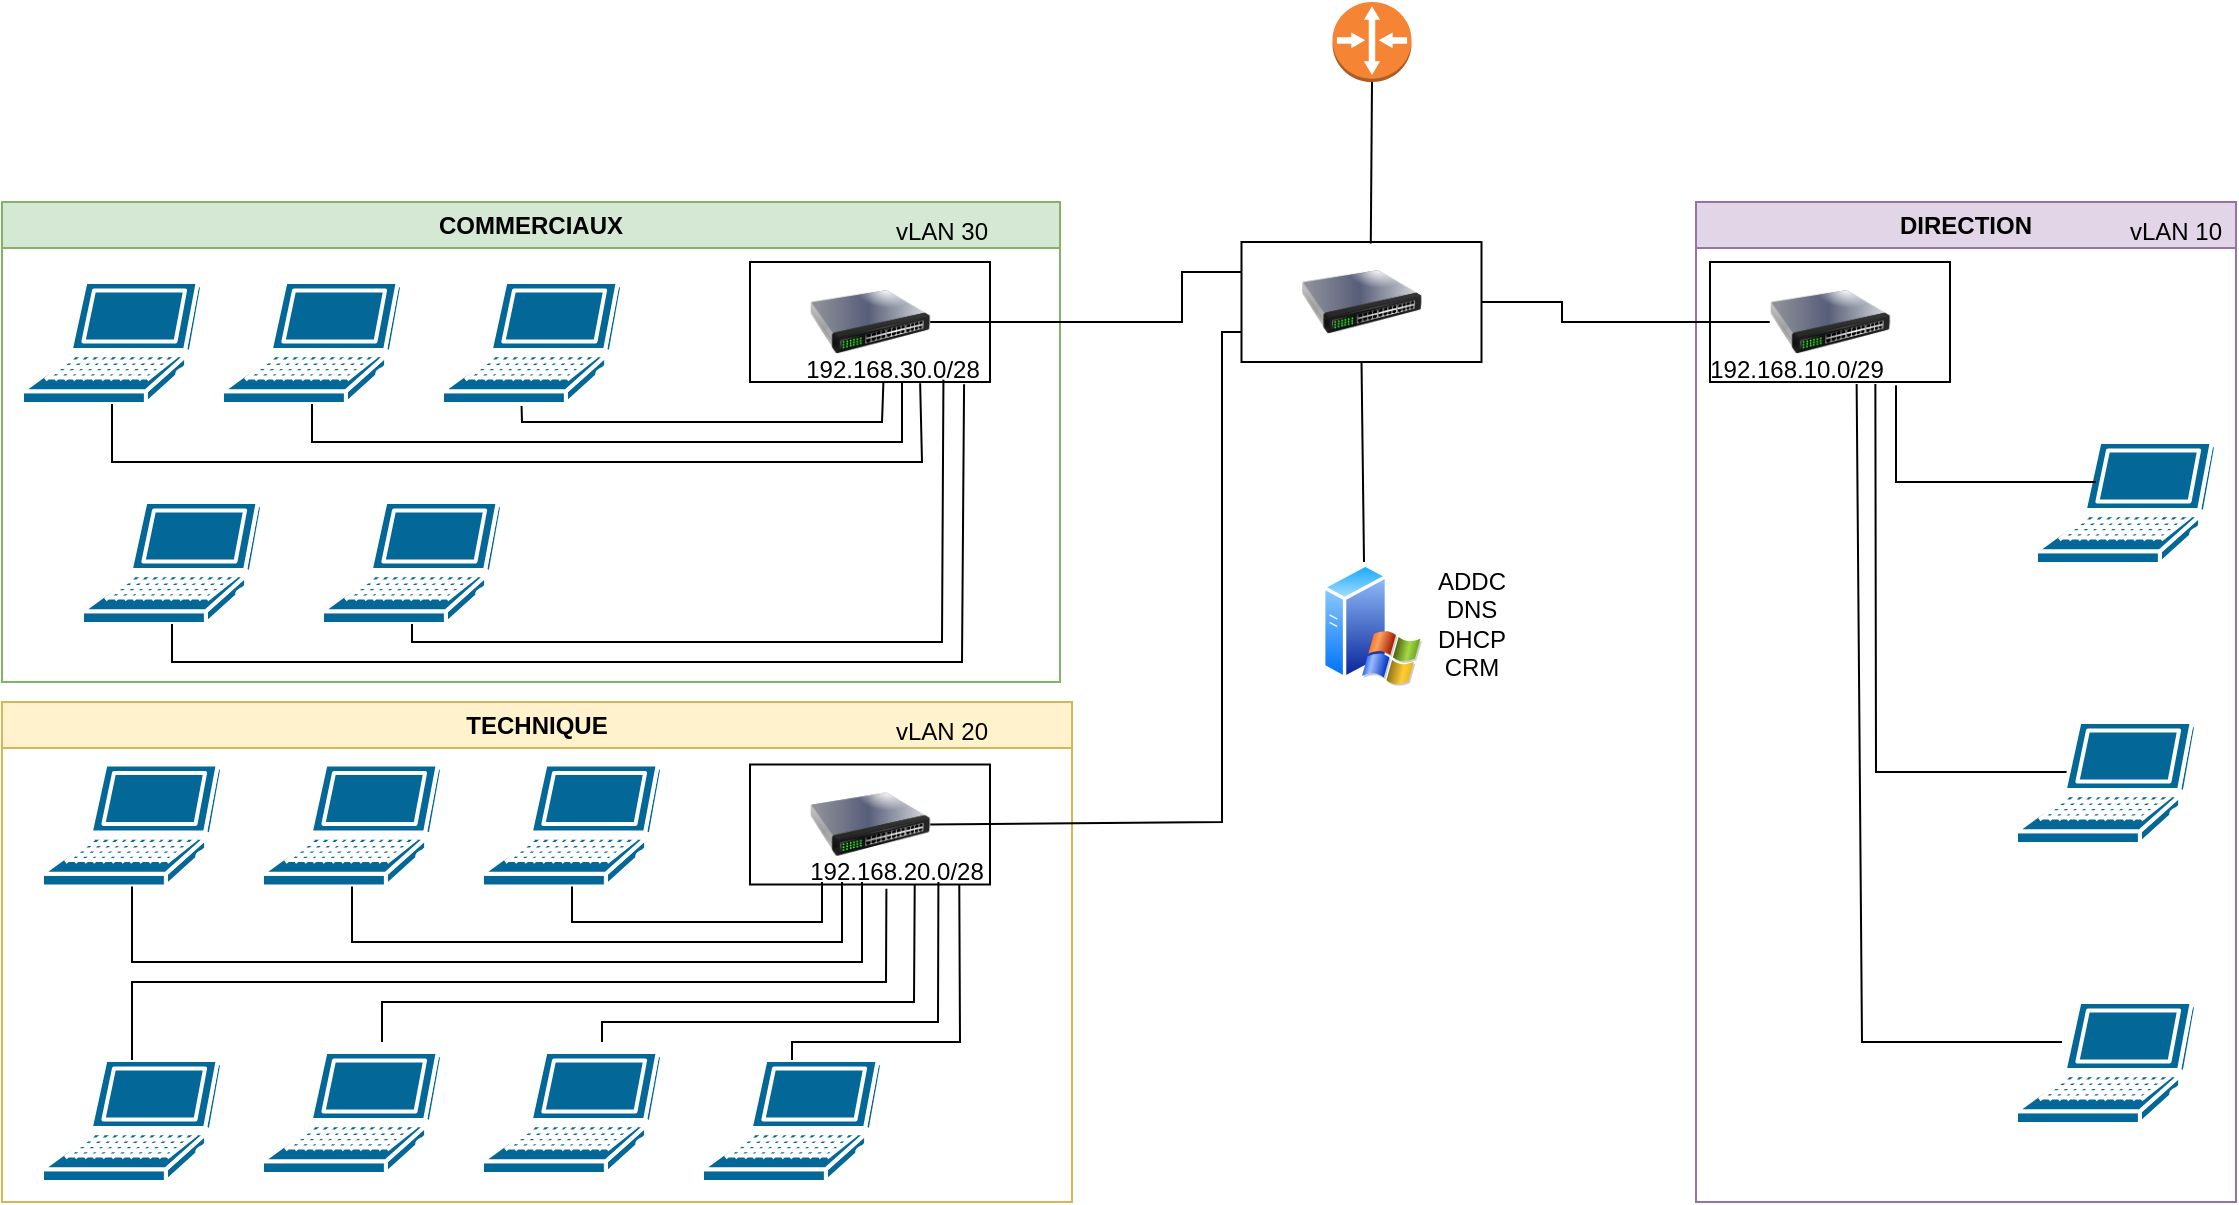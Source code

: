 <mxfile version="28.2.5">
  <diagram name="Page-1" id="rCw-91SYS45g8AwG7Hl7">
    <mxGraphModel dx="2486" dy="971" grid="1" gridSize="10" guides="1" tooltips="1" connect="1" arrows="1" fold="1" page="1" pageScale="1" pageWidth="827" pageHeight="1169" math="0" shadow="0">
      <root>
        <mxCell id="0" />
        <mxCell id="1" parent="0" />
        <mxCell id="mvIk7xRcZ7v5X-caC74H-51" value="" style="rounded=0;whiteSpace=wrap;html=1;" vertex="1" parent="1">
          <mxGeometry x="599.75" y="160" width="120" height="60" as="geometry" />
        </mxCell>
        <mxCell id="mvIk7xRcZ7v5X-caC74H-4" value="COMMERCIAUX" style="swimlane;whiteSpace=wrap;html=1;fillColor=#d5e8d4;strokeColor=#82b366;" vertex="1" parent="1">
          <mxGeometry x="-20" y="140" width="529" height="240" as="geometry" />
        </mxCell>
        <mxCell id="mvIk7xRcZ7v5X-caC74H-49" value="" style="rounded=0;whiteSpace=wrap;html=1;" vertex="1" parent="mvIk7xRcZ7v5X-caC74H-4">
          <mxGeometry x="374" y="30" width="120" height="60" as="geometry" />
        </mxCell>
        <mxCell id="mvIk7xRcZ7v5X-caC74H-11" value="" style="image;html=1;image=img/lib/clip_art/networking/Switch_128x128.png" vertex="1" parent="mvIk7xRcZ7v5X-caC74H-4">
          <mxGeometry x="403.88" y="30" width="60.25" height="60" as="geometry" />
        </mxCell>
        <mxCell id="mvIk7xRcZ7v5X-caC74H-21" value="" style="shape=mxgraph.cisco.computers_and_peripherals.laptop;html=1;pointerEvents=1;dashed=0;fillColor=#036897;strokeColor=#ffffff;strokeWidth=2;verticalLabelPosition=bottom;verticalAlign=top;align=center;outlineConnect=0;" vertex="1" parent="mvIk7xRcZ7v5X-caC74H-4">
          <mxGeometry x="10" y="40" width="90" height="61" as="geometry" />
        </mxCell>
        <mxCell id="mvIk7xRcZ7v5X-caC74H-22" value="" style="shape=mxgraph.cisco.computers_and_peripherals.laptop;html=1;pointerEvents=1;dashed=0;fillColor=#036897;strokeColor=#ffffff;strokeWidth=2;verticalLabelPosition=bottom;verticalAlign=top;align=center;outlineConnect=0;" vertex="1" parent="mvIk7xRcZ7v5X-caC74H-4">
          <mxGeometry x="110" y="40" width="90" height="61" as="geometry" />
        </mxCell>
        <mxCell id="mvIk7xRcZ7v5X-caC74H-23" value="" style="shape=mxgraph.cisco.computers_and_peripherals.laptop;html=1;pointerEvents=1;dashed=0;fillColor=#036897;strokeColor=#ffffff;strokeWidth=2;verticalLabelPosition=bottom;verticalAlign=top;align=center;outlineConnect=0;" vertex="1" parent="mvIk7xRcZ7v5X-caC74H-4">
          <mxGeometry x="40" y="150" width="90" height="61" as="geometry" />
        </mxCell>
        <mxCell id="mvIk7xRcZ7v5X-caC74H-24" value="" style="shape=mxgraph.cisco.computers_and_peripherals.laptop;html=1;pointerEvents=1;dashed=0;fillColor=#036897;strokeColor=#ffffff;strokeWidth=2;verticalLabelPosition=bottom;verticalAlign=top;align=center;outlineConnect=0;" vertex="1" parent="mvIk7xRcZ7v5X-caC74H-4">
          <mxGeometry x="160" y="150" width="90" height="61" as="geometry" />
        </mxCell>
        <mxCell id="mvIk7xRcZ7v5X-caC74H-33" value="" style="endArrow=none;html=1;rounded=0;entryX=0.916;entryY=1.01;entryDx=0;entryDy=0;entryPerimeter=0;" edge="1" parent="mvIk7xRcZ7v5X-caC74H-4" source="mvIk7xRcZ7v5X-caC74H-21" target="mvIk7xRcZ7v5X-caC74H-11">
          <mxGeometry width="50" height="50" relative="1" as="geometry">
            <mxPoint x="50" y="120" as="sourcePoint" />
            <mxPoint x="390" y="70" as="targetPoint" />
            <Array as="points">
              <mxPoint x="55" y="130" />
              <mxPoint x="460" y="130" />
            </Array>
          </mxGeometry>
        </mxCell>
        <mxCell id="mvIk7xRcZ7v5X-caC74H-34" value="" style="endArrow=none;html=1;rounded=0;" edge="1" parent="mvIk7xRcZ7v5X-caC74H-4" source="mvIk7xRcZ7v5X-caC74H-22">
          <mxGeometry width="50" height="50" relative="1" as="geometry">
            <mxPoint x="140" y="110" as="sourcePoint" />
            <mxPoint x="450" y="90" as="targetPoint" />
            <Array as="points">
              <mxPoint x="155" y="120" />
              <mxPoint x="450" y="120" />
            </Array>
          </mxGeometry>
        </mxCell>
        <mxCell id="mvIk7xRcZ7v5X-caC74H-35" value="" style="endArrow=none;html=1;rounded=0;entryX=0.611;entryY=1.006;entryDx=0;entryDy=0;entryPerimeter=0;exitX=0.434;exitY=0.571;exitDx=0;exitDy=0;exitPerimeter=0;" edge="1" parent="mvIk7xRcZ7v5X-caC74H-4" source="mvIk7xRcZ7v5X-caC74H-25" target="mvIk7xRcZ7v5X-caC74H-11">
          <mxGeometry width="50" height="50" relative="1" as="geometry">
            <mxPoint x="240" y="110" as="sourcePoint" />
            <mxPoint x="420" y="70" as="targetPoint" />
            <Array as="points">
              <mxPoint x="260" y="110" />
              <mxPoint x="440" y="110" />
            </Array>
          </mxGeometry>
        </mxCell>
        <mxCell id="mvIk7xRcZ7v5X-caC74H-25" value="" style="shape=mxgraph.cisco.computers_and_peripherals.laptop;html=1;pointerEvents=1;dashed=0;fillColor=#036897;strokeColor=#ffffff;strokeWidth=2;verticalLabelPosition=bottom;verticalAlign=top;align=center;outlineConnect=0;" vertex="1" parent="mvIk7xRcZ7v5X-caC74H-4">
          <mxGeometry x="220" y="40" width="90" height="61" as="geometry" />
        </mxCell>
        <mxCell id="mvIk7xRcZ7v5X-caC74H-36" value="" style="endArrow=none;html=1;rounded=0;entryX=0.892;entryY=1.019;entryDx=0;entryDy=0;entryPerimeter=0;" edge="1" parent="mvIk7xRcZ7v5X-caC74H-4" source="mvIk7xRcZ7v5X-caC74H-23" target="mvIk7xRcZ7v5X-caC74H-49">
          <mxGeometry width="50" height="50" relative="1" as="geometry">
            <mxPoint x="80" y="220" as="sourcePoint" />
            <mxPoint x="470" y="160" as="targetPoint" />
            <Array as="points">
              <mxPoint x="85" y="230" />
              <mxPoint x="480" y="230" />
            </Array>
          </mxGeometry>
        </mxCell>
        <mxCell id="mvIk7xRcZ7v5X-caC74H-37" value="" style="endArrow=none;html=1;rounded=0;entryX=0.806;entryY=0.982;entryDx=0;entryDy=0;entryPerimeter=0;" edge="1" parent="mvIk7xRcZ7v5X-caC74H-4" source="mvIk7xRcZ7v5X-caC74H-24" target="mvIk7xRcZ7v5X-caC74H-49">
          <mxGeometry width="50" height="50" relative="1" as="geometry">
            <mxPoint x="320" y="150" as="sourcePoint" />
            <mxPoint x="370" y="100" as="targetPoint" />
            <Array as="points">
              <mxPoint x="205" y="220" />
              <mxPoint x="470" y="220" />
            </Array>
          </mxGeometry>
        </mxCell>
        <mxCell id="mvIk7xRcZ7v5X-caC74H-59" value="vLAN 30" style="text;html=1;align=center;verticalAlign=middle;whiteSpace=wrap;rounded=0;" vertex="1" parent="mvIk7xRcZ7v5X-caC74H-4">
          <mxGeometry x="440" width="60" height="30" as="geometry" />
        </mxCell>
        <mxCell id="mvIk7xRcZ7v5X-caC74H-64" value="192.168.30.0/28" style="text;html=1;align=center;verticalAlign=middle;resizable=0;points=[];autosize=1;strokeColor=none;fillColor=none;" vertex="1" parent="mvIk7xRcZ7v5X-caC74H-4">
          <mxGeometry x="390" y="69" width="110" height="30" as="geometry" />
        </mxCell>
        <mxCell id="mvIk7xRcZ7v5X-caC74H-5" value="TECHNIQUE" style="swimlane;whiteSpace=wrap;html=1;startSize=23;fillColor=#fff2cc;strokeColor=#d6b656;" vertex="1" parent="1">
          <mxGeometry x="-20" y="390" width="535" height="250" as="geometry" />
        </mxCell>
        <mxCell id="mvIk7xRcZ7v5X-caC74H-48" value="" style="rounded=0;whiteSpace=wrap;html=1;" vertex="1" parent="mvIk7xRcZ7v5X-caC74H-5">
          <mxGeometry x="374" y="31.25" width="120" height="60" as="geometry" />
        </mxCell>
        <mxCell id="mvIk7xRcZ7v5X-caC74H-12" value="" style="image;html=1;image=img/lib/clip_art/networking/Switch_128x128.png" vertex="1" parent="mvIk7xRcZ7v5X-caC74H-5">
          <mxGeometry x="403.88" y="31.25" width="60.25" height="60" as="geometry" />
        </mxCell>
        <mxCell id="mvIk7xRcZ7v5X-caC74H-26" value="" style="shape=mxgraph.cisco.computers_and_peripherals.laptop;html=1;pointerEvents=1;dashed=0;fillColor=#036897;strokeColor=#ffffff;strokeWidth=2;verticalLabelPosition=bottom;verticalAlign=top;align=center;outlineConnect=0;" vertex="1" parent="mvIk7xRcZ7v5X-caC74H-5">
          <mxGeometry x="20" y="31.25" width="90" height="61" as="geometry" />
        </mxCell>
        <mxCell id="mvIk7xRcZ7v5X-caC74H-27" value="" style="shape=mxgraph.cisco.computers_and_peripherals.laptop;html=1;pointerEvents=1;dashed=0;fillColor=#036897;strokeColor=#ffffff;strokeWidth=2;verticalLabelPosition=bottom;verticalAlign=top;align=center;outlineConnect=0;" vertex="1" parent="mvIk7xRcZ7v5X-caC74H-5">
          <mxGeometry x="130" y="31.25" width="90" height="61" as="geometry" />
        </mxCell>
        <mxCell id="mvIk7xRcZ7v5X-caC74H-28" value="" style="shape=mxgraph.cisco.computers_and_peripherals.laptop;html=1;pointerEvents=1;dashed=0;fillColor=#036897;strokeColor=#ffffff;strokeWidth=2;verticalLabelPosition=bottom;verticalAlign=top;align=center;outlineConnect=0;" vertex="1" parent="mvIk7xRcZ7v5X-caC74H-5">
          <mxGeometry x="240" y="31.25" width="90" height="61" as="geometry" />
        </mxCell>
        <mxCell id="mvIk7xRcZ7v5X-caC74H-29" value="" style="shape=mxgraph.cisco.computers_and_peripherals.laptop;html=1;pointerEvents=1;dashed=0;fillColor=#036897;strokeColor=#ffffff;strokeWidth=2;verticalLabelPosition=bottom;verticalAlign=top;align=center;outlineConnect=0;" vertex="1" parent="mvIk7xRcZ7v5X-caC74H-5">
          <mxGeometry x="20" y="179" width="90" height="61" as="geometry" />
        </mxCell>
        <mxCell id="mvIk7xRcZ7v5X-caC74H-30" value="" style="shape=mxgraph.cisco.computers_and_peripherals.laptop;html=1;pointerEvents=1;dashed=0;fillColor=#036897;strokeColor=#ffffff;strokeWidth=2;verticalLabelPosition=bottom;verticalAlign=top;align=center;outlineConnect=0;" vertex="1" parent="mvIk7xRcZ7v5X-caC74H-5">
          <mxGeometry x="130" y="175" width="90" height="61" as="geometry" />
        </mxCell>
        <mxCell id="mvIk7xRcZ7v5X-caC74H-31" value="" style="shape=mxgraph.cisco.computers_and_peripherals.laptop;html=1;pointerEvents=1;dashed=0;fillColor=#036897;strokeColor=#ffffff;strokeWidth=2;verticalLabelPosition=bottom;verticalAlign=top;align=center;outlineConnect=0;" vertex="1" parent="mvIk7xRcZ7v5X-caC74H-5">
          <mxGeometry x="240" y="175" width="90" height="61" as="geometry" />
        </mxCell>
        <mxCell id="mvIk7xRcZ7v5X-caC74H-32" value="" style="shape=mxgraph.cisco.computers_and_peripherals.laptop;html=1;pointerEvents=1;dashed=0;fillColor=#036897;strokeColor=#ffffff;strokeWidth=2;verticalLabelPosition=bottom;verticalAlign=top;align=center;outlineConnect=0;" vertex="1" parent="mvIk7xRcZ7v5X-caC74H-5">
          <mxGeometry x="350" y="179" width="90" height="61" as="geometry" />
        </mxCell>
        <mxCell id="mvIk7xRcZ7v5X-caC74H-44" value="" style="endArrow=none;html=1;rounded=0;" edge="1" parent="mvIk7xRcZ7v5X-caC74H-5" source="mvIk7xRcZ7v5X-caC74H-26">
          <mxGeometry width="50" height="50" relative="1" as="geometry">
            <mxPoint x="320" y="70" as="sourcePoint" />
            <mxPoint x="430" y="90" as="targetPoint" />
            <Array as="points">
              <mxPoint x="65" y="130" />
              <mxPoint x="430" y="130" />
            </Array>
          </mxGeometry>
        </mxCell>
        <mxCell id="mvIk7xRcZ7v5X-caC74H-52" value="" style="endArrow=none;html=1;rounded=0;entryX=0.872;entryY=0.996;entryDx=0;entryDy=0;entryPerimeter=0;" edge="1" parent="mvIk7xRcZ7v5X-caC74H-5" source="mvIk7xRcZ7v5X-caC74H-32" target="mvIk7xRcZ7v5X-caC74H-48">
          <mxGeometry width="50" height="50" relative="1" as="geometry">
            <mxPoint x="400" y="170" as="sourcePoint" />
            <mxPoint x="450" y="120" as="targetPoint" />
            <Array as="points">
              <mxPoint x="395" y="170" />
              <mxPoint x="479" y="170" />
            </Array>
          </mxGeometry>
        </mxCell>
        <mxCell id="mvIk7xRcZ7v5X-caC74H-55" value="" style="endArrow=none;html=1;rounded=0;entryX=0.636;entryY=1.036;entryDx=0;entryDy=0;entryPerimeter=0;" edge="1" parent="mvIk7xRcZ7v5X-caC74H-5" source="mvIk7xRcZ7v5X-caC74H-29" target="mvIk7xRcZ7v5X-caC74H-12">
          <mxGeometry width="50" height="50" relative="1" as="geometry">
            <mxPoint x="70" y="160" as="sourcePoint" />
            <mxPoint x="330" y="100" as="targetPoint" />
            <Array as="points">
              <mxPoint x="65" y="140" />
              <mxPoint x="442" y="140" />
            </Array>
          </mxGeometry>
        </mxCell>
        <mxCell id="mvIk7xRcZ7v5X-caC74H-58" value="vLAN 20" style="text;html=1;align=center;verticalAlign=middle;whiteSpace=wrap;rounded=0;" vertex="1" parent="mvIk7xRcZ7v5X-caC74H-5">
          <mxGeometry x="440" width="60" height="30" as="geometry" />
        </mxCell>
        <mxCell id="mvIk7xRcZ7v5X-caC74H-65" value="192.168.20.0/28" style="text;html=1;align=center;verticalAlign=middle;resizable=0;points=[];autosize=1;strokeColor=none;fillColor=none;" vertex="1" parent="mvIk7xRcZ7v5X-caC74H-5">
          <mxGeometry x="392" y="70" width="110" height="30" as="geometry" />
        </mxCell>
        <mxCell id="mvIk7xRcZ7v5X-caC74H-6" value="DIRECTION" style="swimlane;whiteSpace=wrap;html=1;fillColor=#e1d5e7;strokeColor=#9673a6;" vertex="1" parent="1">
          <mxGeometry x="827" y="140" width="270" height="500" as="geometry" />
        </mxCell>
        <mxCell id="mvIk7xRcZ7v5X-caC74H-50" value="" style="rounded=0;whiteSpace=wrap;html=1;" vertex="1" parent="mvIk7xRcZ7v5X-caC74H-6">
          <mxGeometry x="7" y="30" width="120" height="60" as="geometry" />
        </mxCell>
        <mxCell id="mvIk7xRcZ7v5X-caC74H-13" value="" style="image;html=1;image=img/lib/clip_art/networking/Switch_128x128.png" vertex="1" parent="mvIk7xRcZ7v5X-caC74H-6">
          <mxGeometry x="36.88" y="30" width="60.25" height="60" as="geometry" />
        </mxCell>
        <mxCell id="mvIk7xRcZ7v5X-caC74H-18" value="" style="shape=mxgraph.cisco.computers_and_peripherals.laptop;html=1;pointerEvents=1;dashed=0;fillColor=#036897;strokeColor=#ffffff;strokeWidth=2;verticalLabelPosition=bottom;verticalAlign=top;align=center;outlineConnect=0;" vertex="1" parent="mvIk7xRcZ7v5X-caC74H-6">
          <mxGeometry x="170" y="120" width="90" height="61" as="geometry" />
        </mxCell>
        <mxCell id="mvIk7xRcZ7v5X-caC74H-38" value="" style="endArrow=none;html=1;rounded=0;exitX=0.775;exitY=1.028;exitDx=0;exitDy=0;exitPerimeter=0;" edge="1" parent="mvIk7xRcZ7v5X-caC74H-6" source="mvIk7xRcZ7v5X-caC74H-50">
          <mxGeometry width="50" height="50" relative="1" as="geometry">
            <mxPoint x="70" y="140" as="sourcePoint" />
            <mxPoint x="200" y="140" as="targetPoint" />
            <Array as="points">
              <mxPoint x="100" y="140" />
            </Array>
          </mxGeometry>
        </mxCell>
        <mxCell id="mvIk7xRcZ7v5X-caC74H-39" value="" style="endArrow=none;html=1;rounded=0;entryX=0.689;entryY=1.017;entryDx=0;entryDy=0;entryPerimeter=0;exitX=0.444;exitY=0.41;exitDx=0;exitDy=0;exitPerimeter=0;" edge="1" parent="mvIk7xRcZ7v5X-caC74H-6" source="mvIk7xRcZ7v5X-caC74H-19" target="mvIk7xRcZ7v5X-caC74H-50">
          <mxGeometry width="50" height="50" relative="1" as="geometry">
            <mxPoint x="90" y="280" as="sourcePoint" />
            <mxPoint x="50" y="100" as="targetPoint" />
            <Array as="points">
              <mxPoint x="90" y="285" />
            </Array>
          </mxGeometry>
        </mxCell>
        <mxCell id="mvIk7xRcZ7v5X-caC74H-19" value="" style="shape=mxgraph.cisco.computers_and_peripherals.laptop;html=1;pointerEvents=1;dashed=0;fillColor=#036897;strokeColor=#ffffff;strokeWidth=2;verticalLabelPosition=bottom;verticalAlign=top;align=center;outlineConnect=0;" vertex="1" parent="mvIk7xRcZ7v5X-caC74H-6">
          <mxGeometry x="160" y="260" width="90" height="61" as="geometry" />
        </mxCell>
        <mxCell id="mvIk7xRcZ7v5X-caC74H-43" value="" style="shape=mxgraph.cisco.computers_and_peripherals.laptop;html=1;pointerEvents=1;dashed=0;fillColor=#036897;strokeColor=#ffffff;strokeWidth=2;verticalLabelPosition=bottom;verticalAlign=top;align=center;outlineConnect=0;" vertex="1" parent="mvIk7xRcZ7v5X-caC74H-6">
          <mxGeometry x="160" y="400" width="90" height="61" as="geometry" />
        </mxCell>
        <mxCell id="mvIk7xRcZ7v5X-caC74H-57" value="vLAN 10" style="text;html=1;align=center;verticalAlign=middle;whiteSpace=wrap;rounded=0;" vertex="1" parent="mvIk7xRcZ7v5X-caC74H-6">
          <mxGeometry x="210" width="60" height="30" as="geometry" />
        </mxCell>
        <mxCell id="mvIk7xRcZ7v5X-caC74H-63" value="192.168.10.0/29" style="text;html=1;align=center;verticalAlign=middle;resizable=0;points=[];autosize=1;strokeColor=none;fillColor=none;" vertex="1" parent="mvIk7xRcZ7v5X-caC74H-6">
          <mxGeometry x="-5.0" y="69" width="110" height="30" as="geometry" />
        </mxCell>
        <mxCell id="mvIk7xRcZ7v5X-caC74H-8" value="" style="image;aspect=fixed;perimeter=ellipsePerimeter;html=1;align=center;shadow=0;dashed=0;spacingTop=3;image=img/lib/active_directory/windows_server_2.svg;" vertex="1" parent="1">
          <mxGeometry x="640" y="320" width="50" height="62.5" as="geometry" />
        </mxCell>
        <mxCell id="mvIk7xRcZ7v5X-caC74H-10" value="" style="image;html=1;image=img/lib/clip_art/networking/Switch_128x128.png" vertex="1" parent="1">
          <mxGeometry x="629.63" y="160" width="60.25" height="60" as="geometry" />
        </mxCell>
        <mxCell id="mvIk7xRcZ7v5X-caC74H-14" value="" style="endArrow=none;html=1;rounded=0;entryX=0;entryY=0.75;entryDx=0;entryDy=0;exitX=1;exitY=0.5;exitDx=0;exitDy=0;" edge="1" parent="1" source="mvIk7xRcZ7v5X-caC74H-12" target="mvIk7xRcZ7v5X-caC74H-51">
          <mxGeometry width="50" height="50" relative="1" as="geometry">
            <mxPoint x="460" y="390" as="sourcePoint" />
            <mxPoint x="510" y="340" as="targetPoint" />
            <Array as="points">
              <mxPoint x="590" y="450" />
              <mxPoint x="590" y="205" />
            </Array>
          </mxGeometry>
        </mxCell>
        <mxCell id="mvIk7xRcZ7v5X-caC74H-15" value="" style="endArrow=none;html=1;rounded=0;entryX=0;entryY=0.25;entryDx=0;entryDy=0;exitX=1;exitY=0.5;exitDx=0;exitDy=0;" edge="1" parent="1" source="mvIk7xRcZ7v5X-caC74H-11" target="mvIk7xRcZ7v5X-caC74H-51">
          <mxGeometry width="50" height="50" relative="1" as="geometry">
            <mxPoint x="460" y="390" as="sourcePoint" />
            <mxPoint x="510" y="340" as="targetPoint" />
            <Array as="points">
              <mxPoint x="570" y="200" />
              <mxPoint x="570" y="175" />
            </Array>
          </mxGeometry>
        </mxCell>
        <mxCell id="mvIk7xRcZ7v5X-caC74H-16" value="" style="endArrow=none;html=1;rounded=0;entryX=1;entryY=0.5;entryDx=0;entryDy=0;" edge="1" parent="1" source="mvIk7xRcZ7v5X-caC74H-13" target="mvIk7xRcZ7v5X-caC74H-51">
          <mxGeometry width="50" height="50" relative="1" as="geometry">
            <mxPoint x="830" y="200" as="sourcePoint" />
            <mxPoint x="700" y="190" as="targetPoint" />
            <Array as="points">
              <mxPoint x="760" y="200" />
              <mxPoint x="760" y="190" />
            </Array>
          </mxGeometry>
        </mxCell>
        <mxCell id="mvIk7xRcZ7v5X-caC74H-17" value="" style="endArrow=none;html=1;rounded=0;entryX=0.5;entryY=1;entryDx=0;entryDy=0;" edge="1" parent="1" target="mvIk7xRcZ7v5X-caC74H-10">
          <mxGeometry width="50" height="50" relative="1" as="geometry">
            <mxPoint x="661" y="320" as="sourcePoint" />
            <mxPoint x="660" y="160" as="targetPoint" />
          </mxGeometry>
        </mxCell>
        <mxCell id="mvIk7xRcZ7v5X-caC74H-9" value="" style="outlineConnect=0;dashed=0;verticalLabelPosition=bottom;verticalAlign=top;align=center;html=1;shape=mxgraph.aws3.router;fillColor=#F58534;gradientColor=none;" vertex="1" parent="1">
          <mxGeometry x="645.25" y="40" width="39.5" height="40" as="geometry" />
        </mxCell>
        <mxCell id="mvIk7xRcZ7v5X-caC74H-41" value="" style="endArrow=none;html=1;rounded=0;exitX=0.611;exitY=1.017;exitDx=0;exitDy=0;exitPerimeter=0;" edge="1" parent="1" source="mvIk7xRcZ7v5X-caC74H-50">
          <mxGeometry width="50" height="50" relative="1" as="geometry">
            <mxPoint x="860" y="390" as="sourcePoint" />
            <mxPoint x="1010" y="560" as="targetPoint" />
            <Array as="points">
              <mxPoint x="910" y="560" />
            </Array>
          </mxGeometry>
        </mxCell>
        <mxCell id="mvIk7xRcZ7v5X-caC74H-45" value="" style="endArrow=none;html=1;rounded=0;" edge="1" parent="1" source="mvIk7xRcZ7v5X-caC74H-27">
          <mxGeometry width="50" height="50" relative="1" as="geometry">
            <mxPoint x="300" y="460" as="sourcePoint" />
            <mxPoint x="400" y="480" as="targetPoint" />
            <Array as="points">
              <mxPoint x="155" y="510" />
              <mxPoint x="400" y="510" />
            </Array>
          </mxGeometry>
        </mxCell>
        <mxCell id="mvIk7xRcZ7v5X-caC74H-46" value="" style="endArrow=none;html=1;rounded=0;" edge="1" parent="1" source="mvIk7xRcZ7v5X-caC74H-28">
          <mxGeometry width="50" height="50" relative="1" as="geometry">
            <mxPoint x="300" y="460" as="sourcePoint" />
            <mxPoint x="390" y="480" as="targetPoint" />
            <Array as="points">
              <mxPoint x="265" y="500" />
              <mxPoint x="390" y="500" />
            </Array>
          </mxGeometry>
        </mxCell>
        <mxCell id="mvIk7xRcZ7v5X-caC74H-53" value="" style="endArrow=none;html=1;rounded=0;entryX=0.785;entryY=0.979;entryDx=0;entryDy=0;entryPerimeter=0;" edge="1" parent="1" target="mvIk7xRcZ7v5X-caC74H-48">
          <mxGeometry width="50" height="50" relative="1" as="geometry">
            <mxPoint x="280" y="560" as="sourcePoint" />
            <mxPoint x="420" y="520" as="targetPoint" />
            <Array as="points">
              <mxPoint x="280" y="550" />
              <mxPoint x="448" y="550" />
            </Array>
          </mxGeometry>
        </mxCell>
        <mxCell id="mvIk7xRcZ7v5X-caC74H-54" value="" style="endArrow=none;html=1;rounded=0;entryX=0.871;entryY=1.003;entryDx=0;entryDy=0;entryPerimeter=0;" edge="1" parent="1" target="mvIk7xRcZ7v5X-caC74H-12">
          <mxGeometry width="50" height="50" relative="1" as="geometry">
            <mxPoint x="170" y="560" as="sourcePoint" />
            <mxPoint x="380" y="520" as="targetPoint" />
            <Array as="points">
              <mxPoint x="170" y="540" />
              <mxPoint x="436" y="540" />
            </Array>
          </mxGeometry>
        </mxCell>
        <mxCell id="mvIk7xRcZ7v5X-caC74H-56" value="ADDC&lt;div&gt;DNS&lt;/div&gt;&lt;div&gt;DHCP&lt;/div&gt;&lt;div&gt;CRM&lt;/div&gt;" style="text;html=1;align=center;verticalAlign=middle;whiteSpace=wrap;rounded=0;" vertex="1" parent="1">
          <mxGeometry x="684.75" y="322" width="60" height="58" as="geometry" />
        </mxCell>
        <mxCell id="mvIk7xRcZ7v5X-caC74H-60" value="" style="endArrow=none;html=1;rounded=0;entryX=0.5;entryY=1;entryDx=0;entryDy=0;entryPerimeter=0;exitX=0.577;exitY=0.013;exitDx=0;exitDy=0;exitPerimeter=0;" edge="1" parent="1" source="mvIk7xRcZ7v5X-caC74H-10" target="mvIk7xRcZ7v5X-caC74H-9">
          <mxGeometry width="50" height="50" relative="1" as="geometry">
            <mxPoint x="650" y="170" as="sourcePoint" />
            <mxPoint x="700" y="120" as="targetPoint" />
          </mxGeometry>
        </mxCell>
      </root>
    </mxGraphModel>
  </diagram>
</mxfile>
